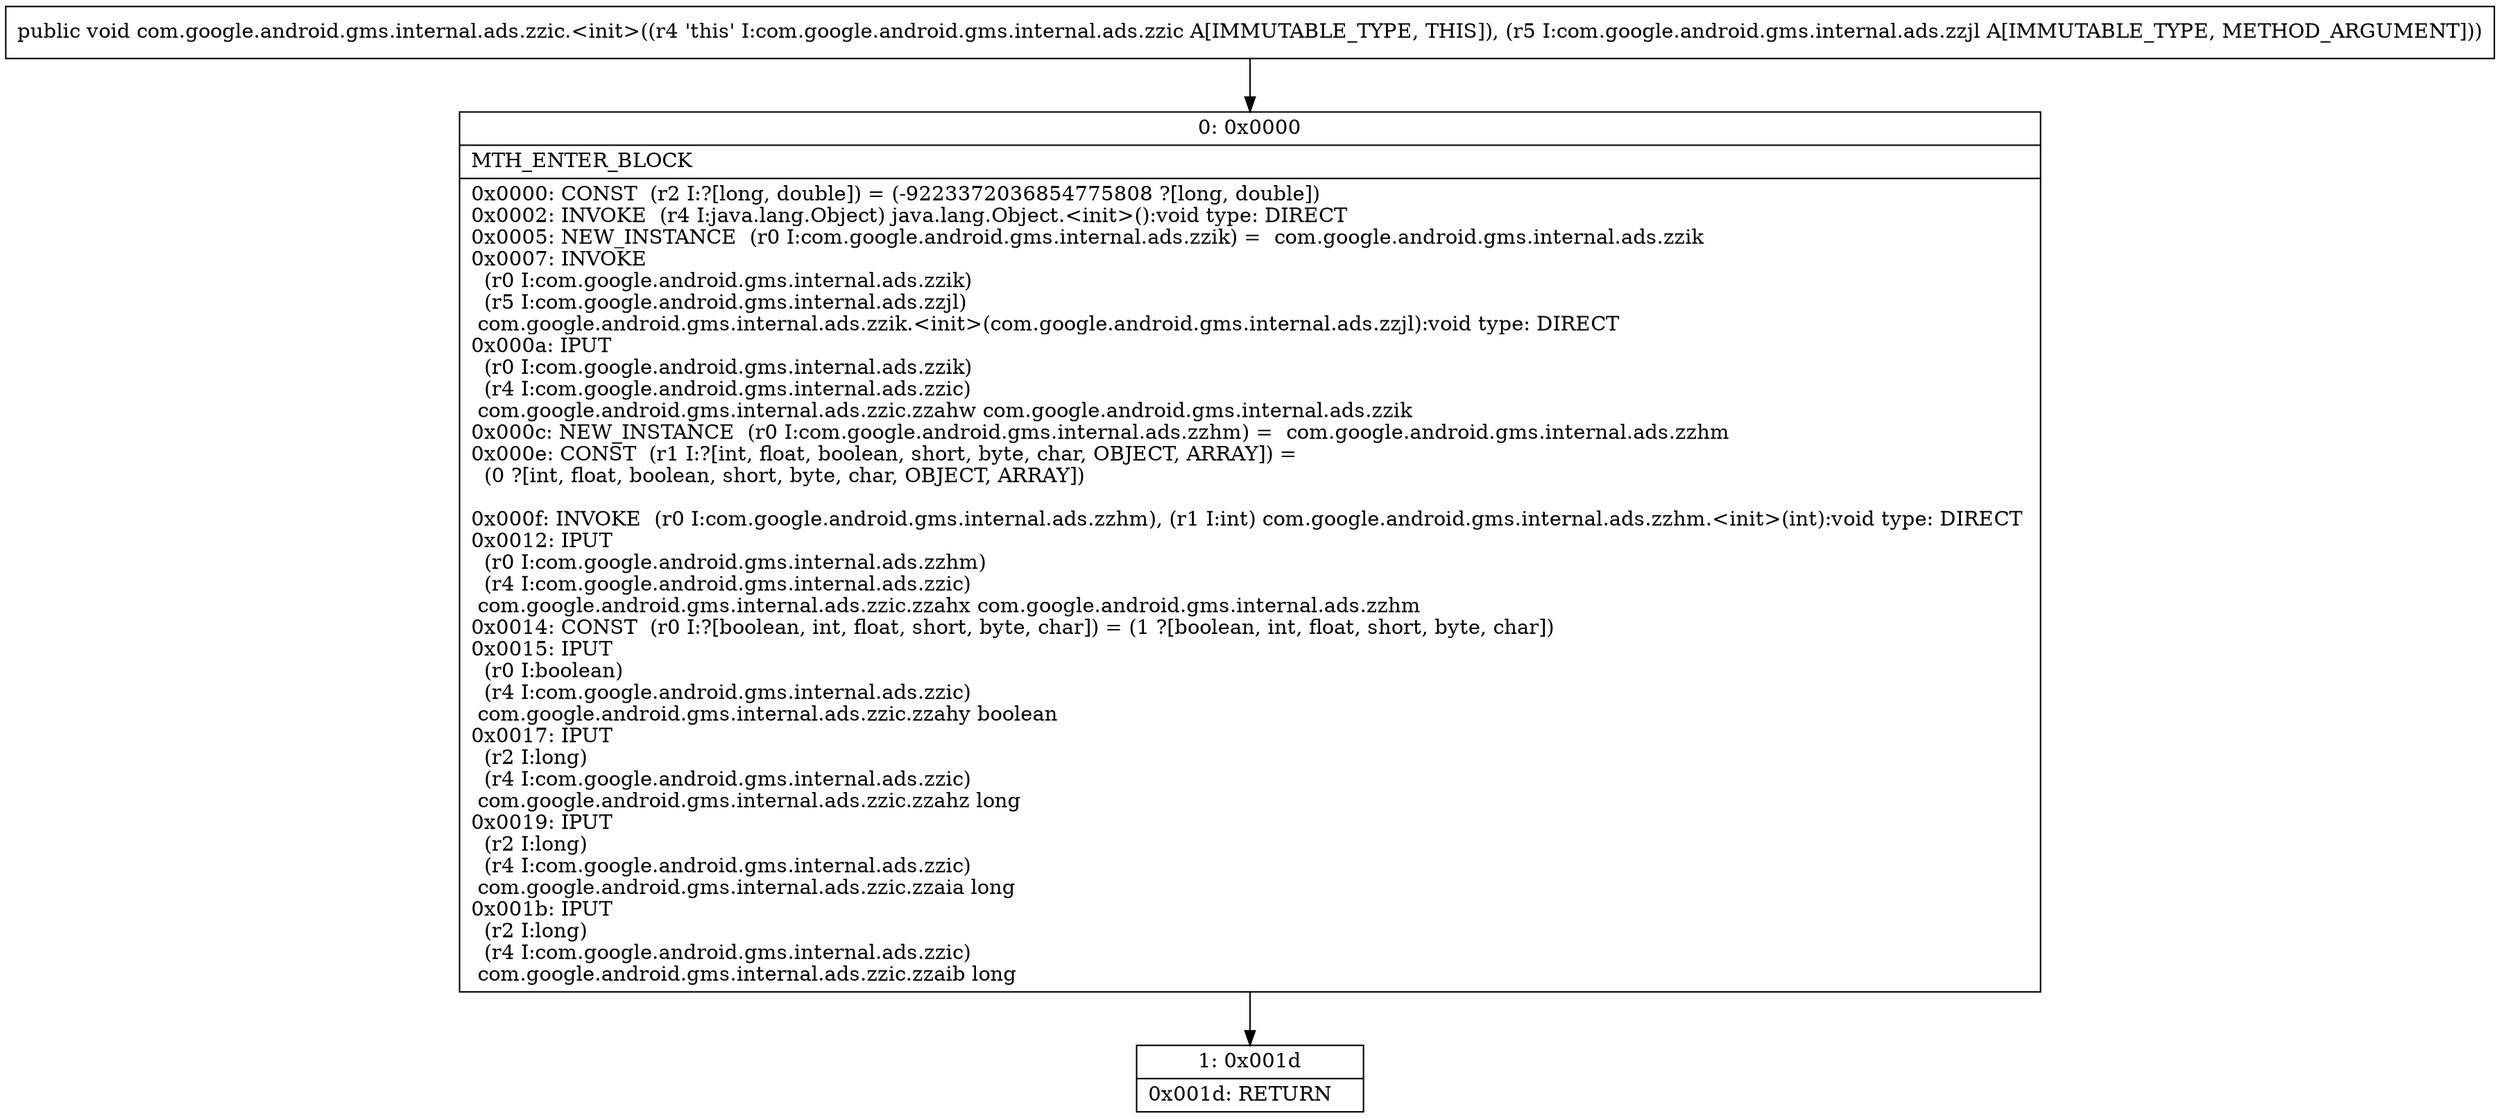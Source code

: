 digraph "CFG forcom.google.android.gms.internal.ads.zzic.\<init\>(Lcom\/google\/android\/gms\/internal\/ads\/zzjl;)V" {
Node_0 [shape=record,label="{0\:\ 0x0000|MTH_ENTER_BLOCK\l|0x0000: CONST  (r2 I:?[long, double]) = (\-9223372036854775808 ?[long, double]) \l0x0002: INVOKE  (r4 I:java.lang.Object) java.lang.Object.\<init\>():void type: DIRECT \l0x0005: NEW_INSTANCE  (r0 I:com.google.android.gms.internal.ads.zzik) =  com.google.android.gms.internal.ads.zzik \l0x0007: INVOKE  \l  (r0 I:com.google.android.gms.internal.ads.zzik)\l  (r5 I:com.google.android.gms.internal.ads.zzjl)\l com.google.android.gms.internal.ads.zzik.\<init\>(com.google.android.gms.internal.ads.zzjl):void type: DIRECT \l0x000a: IPUT  \l  (r0 I:com.google.android.gms.internal.ads.zzik)\l  (r4 I:com.google.android.gms.internal.ads.zzic)\l com.google.android.gms.internal.ads.zzic.zzahw com.google.android.gms.internal.ads.zzik \l0x000c: NEW_INSTANCE  (r0 I:com.google.android.gms.internal.ads.zzhm) =  com.google.android.gms.internal.ads.zzhm \l0x000e: CONST  (r1 I:?[int, float, boolean, short, byte, char, OBJECT, ARRAY]) = \l  (0 ?[int, float, boolean, short, byte, char, OBJECT, ARRAY])\l \l0x000f: INVOKE  (r0 I:com.google.android.gms.internal.ads.zzhm), (r1 I:int) com.google.android.gms.internal.ads.zzhm.\<init\>(int):void type: DIRECT \l0x0012: IPUT  \l  (r0 I:com.google.android.gms.internal.ads.zzhm)\l  (r4 I:com.google.android.gms.internal.ads.zzic)\l com.google.android.gms.internal.ads.zzic.zzahx com.google.android.gms.internal.ads.zzhm \l0x0014: CONST  (r0 I:?[boolean, int, float, short, byte, char]) = (1 ?[boolean, int, float, short, byte, char]) \l0x0015: IPUT  \l  (r0 I:boolean)\l  (r4 I:com.google.android.gms.internal.ads.zzic)\l com.google.android.gms.internal.ads.zzic.zzahy boolean \l0x0017: IPUT  \l  (r2 I:long)\l  (r4 I:com.google.android.gms.internal.ads.zzic)\l com.google.android.gms.internal.ads.zzic.zzahz long \l0x0019: IPUT  \l  (r2 I:long)\l  (r4 I:com.google.android.gms.internal.ads.zzic)\l com.google.android.gms.internal.ads.zzic.zzaia long \l0x001b: IPUT  \l  (r2 I:long)\l  (r4 I:com.google.android.gms.internal.ads.zzic)\l com.google.android.gms.internal.ads.zzic.zzaib long \l}"];
Node_1 [shape=record,label="{1\:\ 0x001d|0x001d: RETURN   \l}"];
MethodNode[shape=record,label="{public void com.google.android.gms.internal.ads.zzic.\<init\>((r4 'this' I:com.google.android.gms.internal.ads.zzic A[IMMUTABLE_TYPE, THIS]), (r5 I:com.google.android.gms.internal.ads.zzjl A[IMMUTABLE_TYPE, METHOD_ARGUMENT])) }"];
MethodNode -> Node_0;
Node_0 -> Node_1;
}

